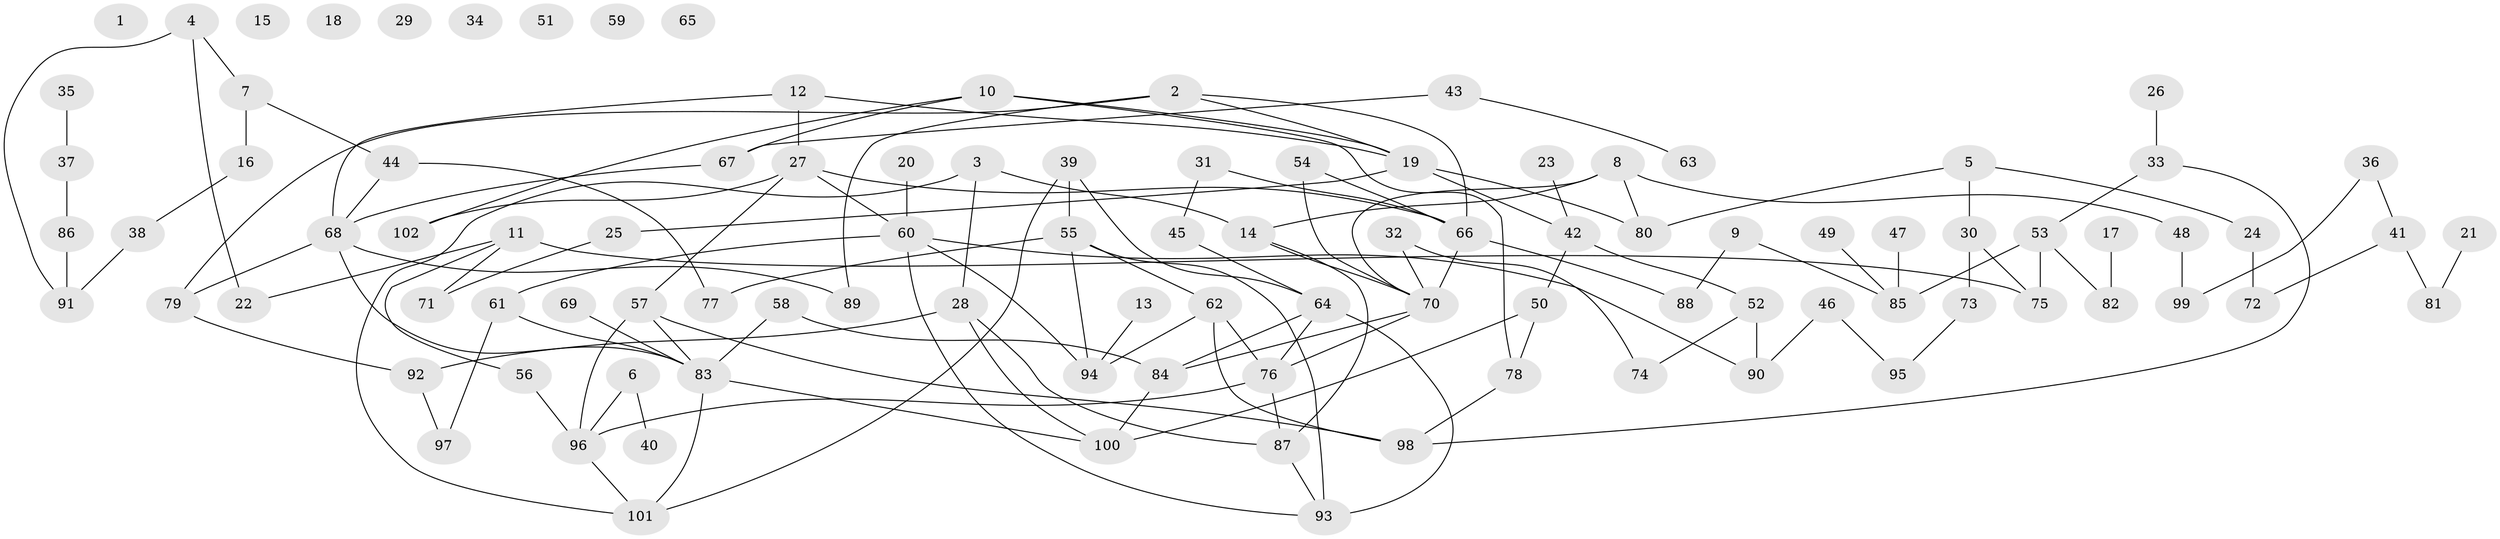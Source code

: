 // Generated by graph-tools (version 1.1) at 2025/49/03/09/25 03:49:09]
// undirected, 102 vertices, 137 edges
graph export_dot {
graph [start="1"]
  node [color=gray90,style=filled];
  1;
  2;
  3;
  4;
  5;
  6;
  7;
  8;
  9;
  10;
  11;
  12;
  13;
  14;
  15;
  16;
  17;
  18;
  19;
  20;
  21;
  22;
  23;
  24;
  25;
  26;
  27;
  28;
  29;
  30;
  31;
  32;
  33;
  34;
  35;
  36;
  37;
  38;
  39;
  40;
  41;
  42;
  43;
  44;
  45;
  46;
  47;
  48;
  49;
  50;
  51;
  52;
  53;
  54;
  55;
  56;
  57;
  58;
  59;
  60;
  61;
  62;
  63;
  64;
  65;
  66;
  67;
  68;
  69;
  70;
  71;
  72;
  73;
  74;
  75;
  76;
  77;
  78;
  79;
  80;
  81;
  82;
  83;
  84;
  85;
  86;
  87;
  88;
  89;
  90;
  91;
  92;
  93;
  94;
  95;
  96;
  97;
  98;
  99;
  100;
  101;
  102;
  2 -- 19;
  2 -- 66;
  2 -- 79;
  2 -- 89;
  3 -- 14;
  3 -- 28;
  3 -- 101;
  4 -- 7;
  4 -- 22;
  4 -- 91;
  5 -- 24;
  5 -- 30;
  5 -- 80;
  6 -- 40;
  6 -- 96;
  7 -- 16;
  7 -- 44;
  8 -- 14;
  8 -- 48;
  8 -- 70;
  8 -- 80;
  9 -- 85;
  9 -- 88;
  10 -- 19;
  10 -- 67;
  10 -- 78;
  10 -- 102;
  11 -- 22;
  11 -- 56;
  11 -- 71;
  11 -- 75;
  12 -- 19;
  12 -- 27;
  12 -- 68;
  13 -- 94;
  14 -- 70;
  14 -- 87;
  16 -- 38;
  17 -- 82;
  19 -- 25;
  19 -- 42;
  19 -- 80;
  20 -- 60;
  21 -- 81;
  23 -- 42;
  24 -- 72;
  25 -- 71;
  26 -- 33;
  27 -- 57;
  27 -- 60;
  27 -- 66;
  27 -- 102;
  28 -- 87;
  28 -- 92;
  28 -- 100;
  30 -- 73;
  30 -- 75;
  31 -- 45;
  31 -- 66;
  32 -- 70;
  32 -- 74;
  33 -- 53;
  33 -- 98;
  35 -- 37;
  36 -- 41;
  36 -- 99;
  37 -- 86;
  38 -- 91;
  39 -- 55;
  39 -- 64;
  39 -- 101;
  41 -- 72;
  41 -- 81;
  42 -- 50;
  42 -- 52;
  43 -- 63;
  43 -- 67;
  44 -- 68;
  44 -- 77;
  45 -- 64;
  46 -- 90;
  46 -- 95;
  47 -- 85;
  48 -- 99;
  49 -- 85;
  50 -- 78;
  50 -- 100;
  52 -- 74;
  52 -- 90;
  53 -- 75;
  53 -- 82;
  53 -- 85;
  54 -- 66;
  54 -- 70;
  55 -- 62;
  55 -- 77;
  55 -- 93;
  55 -- 94;
  56 -- 96;
  57 -- 83;
  57 -- 96;
  57 -- 98;
  58 -- 83;
  58 -- 84;
  60 -- 61;
  60 -- 90;
  60 -- 93;
  60 -- 94;
  61 -- 83;
  61 -- 97;
  62 -- 76;
  62 -- 94;
  62 -- 98;
  64 -- 76;
  64 -- 84;
  64 -- 93;
  66 -- 70;
  66 -- 88;
  67 -- 68;
  68 -- 79;
  68 -- 83;
  68 -- 89;
  69 -- 83;
  70 -- 76;
  70 -- 84;
  73 -- 95;
  76 -- 87;
  76 -- 96;
  78 -- 98;
  79 -- 92;
  83 -- 100;
  83 -- 101;
  84 -- 100;
  86 -- 91;
  87 -- 93;
  92 -- 97;
  96 -- 101;
}
